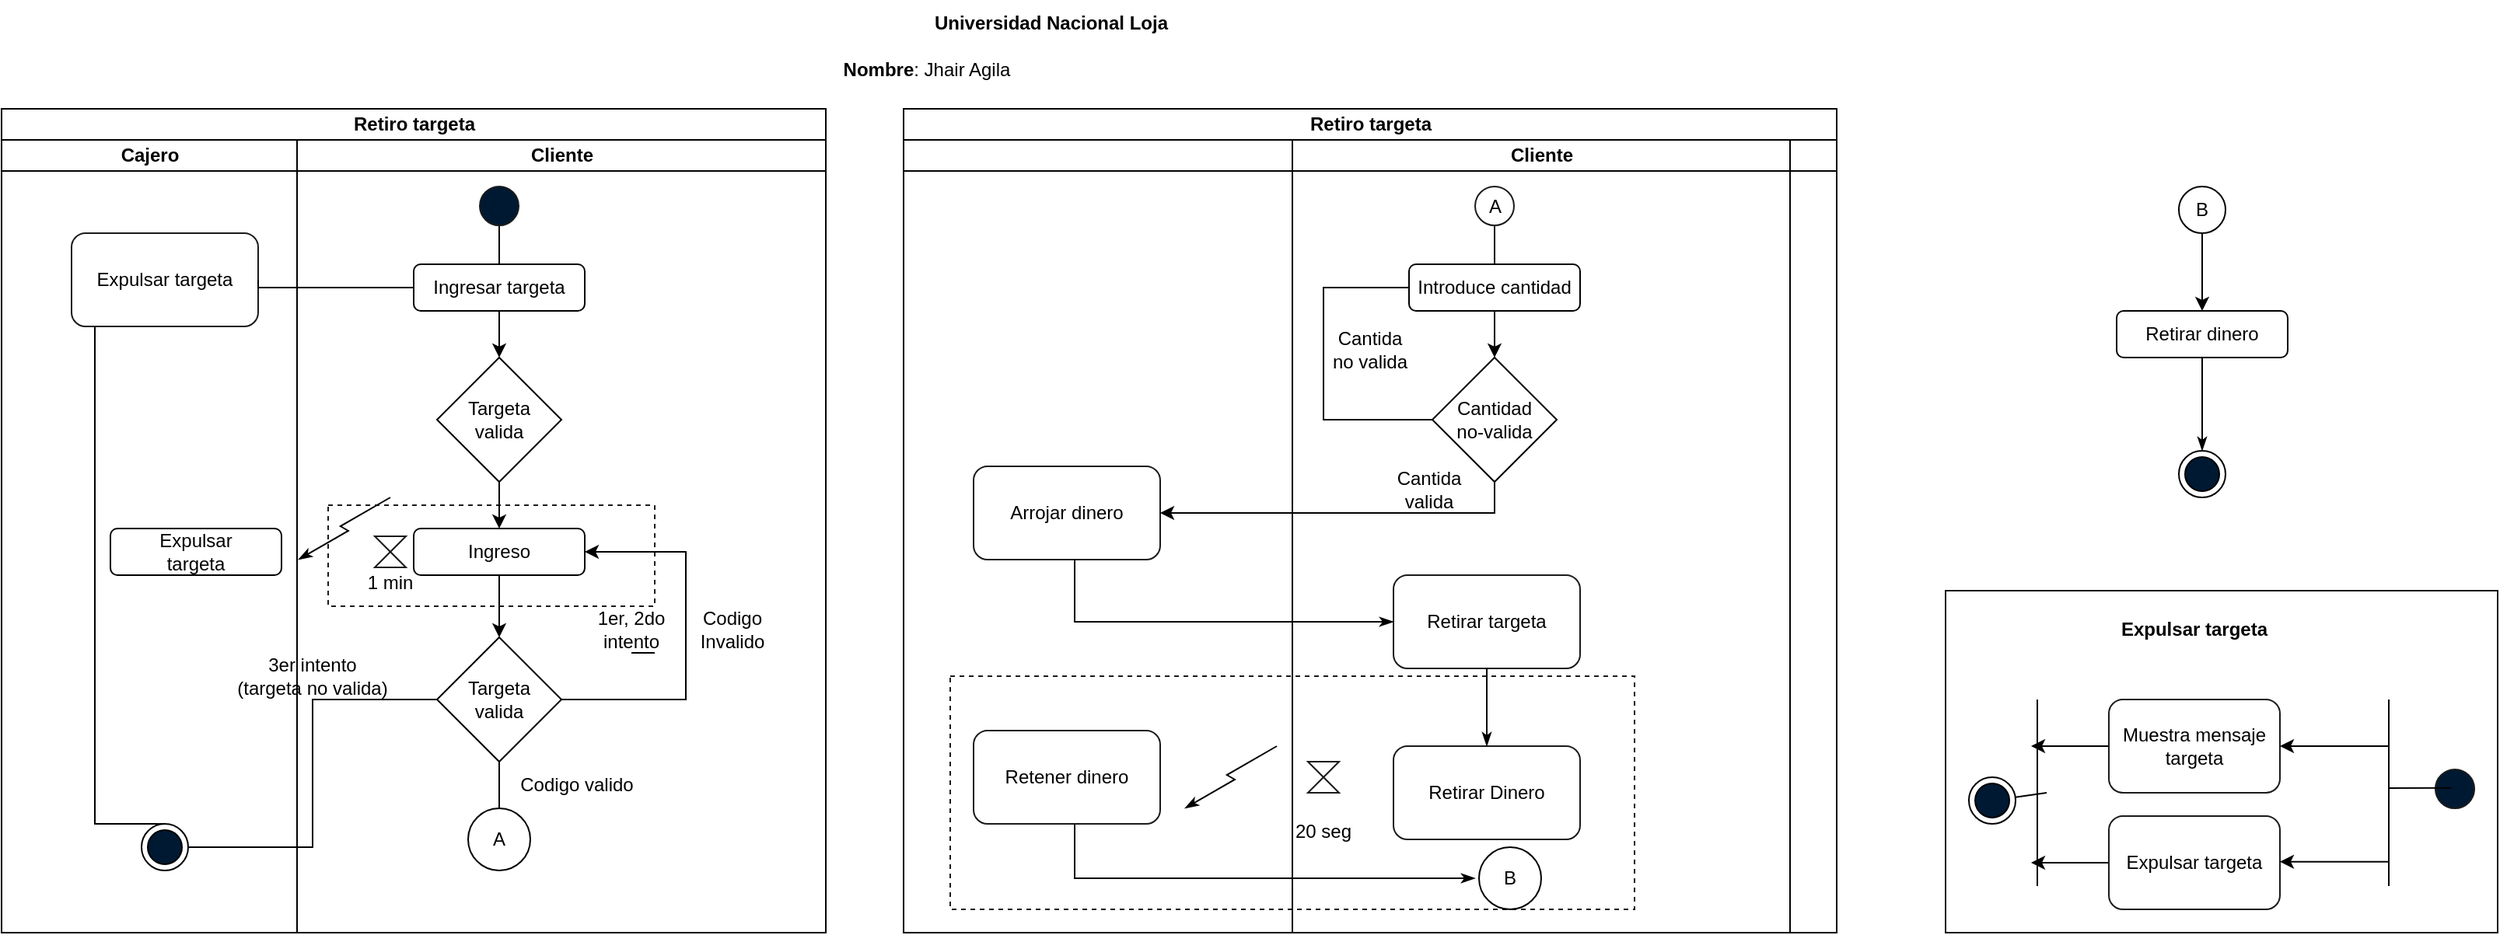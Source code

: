 <mxfile version="20.5.3" type="device"><diagram id="R2lEEEUBdFMjLlhIrx00" name="Page-1"><mxGraphModel dx="2185" dy="751" grid="1" gridSize="10" guides="1" tooltips="1" connect="1" arrows="1" fold="1" page="1" pageScale="1" pageWidth="850" pageHeight="1100" math="0" shadow="0" extFonts="Permanent Marker^https://fonts.googleapis.com/css?family=Permanent+Marker"><root><mxCell id="0"/><mxCell id="1" parent="0"/><mxCell id="B5aZlTEJj-2kU4R0wmlA-180" value="" style="rounded=0;whiteSpace=wrap;html=1;shadow=0;labelBackgroundColor=none;labelBorderColor=none;sketch=0;fillStyle=auto;strokeColor=#1A1A1A;fillColor=#FFFFFF;gradientColor=none;" vertex="1" parent="1"><mxGeometry x="1230" y="480" width="355" height="220" as="geometry"/></mxCell><mxCell id="B5aZlTEJj-2kU4R0wmlA-1" value="&lt;b&gt;Universidad Nacional Loja&lt;/b&gt;" style="text;html=1;strokeColor=none;fillColor=none;align=center;verticalAlign=middle;whiteSpace=wrap;rounded=0;" vertex="1" parent="1"><mxGeometry x="570" y="100" width="170" height="30" as="geometry"/></mxCell><mxCell id="B5aZlTEJj-2kU4R0wmlA-2" value="&lt;b&gt;Nombre&lt;/b&gt;: Jhair Agila" style="text;html=1;strokeColor=none;fillColor=none;align=center;verticalAlign=middle;whiteSpace=wrap;rounded=0;" vertex="1" parent="1"><mxGeometry x="490" y="130" width="170" height="30" as="geometry"/></mxCell><mxCell id="B5aZlTEJj-2kU4R0wmlA-19" value="Retiro targeta" style="swimlane;childLayout=stackLayout;resizeParent=1;resizeParentMax=0;startSize=20;html=1;" vertex="1" parent="1"><mxGeometry x="-20" y="170" width="530" height="530" as="geometry"/></mxCell><mxCell id="B5aZlTEJj-2kU4R0wmlA-20" value="Cajero" style="swimlane;startSize=20;html=1;" vertex="1" parent="B5aZlTEJj-2kU4R0wmlA-19"><mxGeometry y="20" width="190" height="510" as="geometry"/></mxCell><mxCell id="B5aZlTEJj-2kU4R0wmlA-53" value="" style="ellipse;html=1;shape=endState;fillColor=#001933;strokeColor=default;shadow=0;labelBackgroundColor=none;labelBorderColor=none;sketch=0;fillStyle=auto;fontColor=#ffffff;" vertex="1" parent="B5aZlTEJj-2kU4R0wmlA-20"><mxGeometry x="90" y="440" width="30" height="30" as="geometry"/></mxCell><mxCell id="B5aZlTEJj-2kU4R0wmlA-60" style="edgeStyle=orthogonalEdgeStyle;rounded=0;orthogonalLoop=1;jettySize=auto;html=1;entryX=0.5;entryY=0;entryDx=0;entryDy=0;endArrow=none;endFill=0;" edge="1" parent="B5aZlTEJj-2kU4R0wmlA-20" source="B5aZlTEJj-2kU4R0wmlA-59" target="B5aZlTEJj-2kU4R0wmlA-53"><mxGeometry relative="1" as="geometry"><Array as="points"><mxPoint x="60" y="440"/></Array></mxGeometry></mxCell><mxCell id="B5aZlTEJj-2kU4R0wmlA-59" value="Expulsar targeta" style="rounded=1;whiteSpace=wrap;html=1;shadow=0;labelBackgroundColor=none;labelBorderColor=none;sketch=0;fillStyle=auto;strokeColor=#1A1A1A;fillColor=#FFFFFF;gradientColor=none;" vertex="1" parent="B5aZlTEJj-2kU4R0wmlA-20"><mxGeometry x="45" y="60" width="120" height="60" as="geometry"/></mxCell><mxCell id="B5aZlTEJj-2kU4R0wmlA-127" value="Expulsar&lt;br&gt;targeta" style="rounded=1;whiteSpace=wrap;html=1;shadow=0;labelBackgroundColor=none;labelBorderColor=none;sketch=0;" vertex="1" parent="B5aZlTEJj-2kU4R0wmlA-20"><mxGeometry x="70" y="250" width="110" height="30" as="geometry"/></mxCell><mxCell id="B5aZlTEJj-2kU4R0wmlA-21" value="Cliente" style="swimlane;startSize=20;html=1;" vertex="1" parent="B5aZlTEJj-2kU4R0wmlA-19"><mxGeometry x="190" y="20" width="340" height="510" as="geometry"/></mxCell><mxCell id="B5aZlTEJj-2kU4R0wmlA-130" value="" style="rounded=0;whiteSpace=wrap;html=1;shadow=0;labelBackgroundColor=none;labelBorderColor=none;sketch=0;fillStyle=auto;strokeColor=#1A1A1A;fillColor=#FFFFFF;gradientColor=none;dashed=1;" vertex="1" parent="B5aZlTEJj-2kU4R0wmlA-21"><mxGeometry x="20" y="235" width="210" height="65" as="geometry"/></mxCell><mxCell id="B5aZlTEJj-2kU4R0wmlA-35" style="edgeStyle=orthogonalEdgeStyle;rounded=0;orthogonalLoop=1;jettySize=auto;html=1;" edge="1" parent="B5aZlTEJj-2kU4R0wmlA-21" source="B5aZlTEJj-2kU4R0wmlA-25" target="B5aZlTEJj-2kU4R0wmlA-26"><mxGeometry relative="1" as="geometry"/></mxCell><mxCell id="B5aZlTEJj-2kU4R0wmlA-25" value="Ingresar targeta" style="rounded=1;whiteSpace=wrap;html=1;shadow=0;labelBackgroundColor=none;labelBorderColor=none;sketch=0;" vertex="1" parent="B5aZlTEJj-2kU4R0wmlA-21"><mxGeometry x="75" y="80" width="110" height="30" as="geometry"/></mxCell><mxCell id="B5aZlTEJj-2kU4R0wmlA-36" style="edgeStyle=orthogonalEdgeStyle;rounded=0;orthogonalLoop=1;jettySize=auto;html=1;entryX=0.5;entryY=0;entryDx=0;entryDy=0;" edge="1" parent="B5aZlTEJj-2kU4R0wmlA-21" source="B5aZlTEJj-2kU4R0wmlA-26" target="B5aZlTEJj-2kU4R0wmlA-31"><mxGeometry relative="1" as="geometry"/></mxCell><mxCell id="B5aZlTEJj-2kU4R0wmlA-26" value="Targeta&lt;br&gt;valida" style="rhombus;whiteSpace=wrap;html=1;shadow=0;labelBackgroundColor=none;labelBorderColor=none;sketch=0;" vertex="1" parent="B5aZlTEJj-2kU4R0wmlA-21"><mxGeometry x="90" y="140" width="80" height="80" as="geometry"/></mxCell><mxCell id="B5aZlTEJj-2kU4R0wmlA-37" style="edgeStyle=orthogonalEdgeStyle;rounded=0;orthogonalLoop=1;jettySize=auto;html=1;" edge="1" parent="B5aZlTEJj-2kU4R0wmlA-21" source="B5aZlTEJj-2kU4R0wmlA-31" target="B5aZlTEJj-2kU4R0wmlA-33"><mxGeometry relative="1" as="geometry"/></mxCell><mxCell id="B5aZlTEJj-2kU4R0wmlA-31" value="Ingreso" style="rounded=1;whiteSpace=wrap;html=1;shadow=0;labelBackgroundColor=none;labelBorderColor=none;sketch=0;" vertex="1" parent="B5aZlTEJj-2kU4R0wmlA-21"><mxGeometry x="75" y="250" width="110" height="30" as="geometry"/></mxCell><mxCell id="B5aZlTEJj-2kU4R0wmlA-46" style="edgeStyle=orthogonalEdgeStyle;rounded=0;orthogonalLoop=1;jettySize=auto;html=1;entryX=0.5;entryY=0;entryDx=0;entryDy=0;endArrow=none;endFill=0;" edge="1" parent="B5aZlTEJj-2kU4R0wmlA-21" source="B5aZlTEJj-2kU4R0wmlA-33" target="B5aZlTEJj-2kU4R0wmlA-44"><mxGeometry relative="1" as="geometry"/></mxCell><mxCell id="B5aZlTEJj-2kU4R0wmlA-33" value="Targeta&lt;br&gt;valida" style="rhombus;whiteSpace=wrap;html=1;shadow=0;labelBackgroundColor=none;labelBorderColor=none;sketch=0;" vertex="1" parent="B5aZlTEJj-2kU4R0wmlA-21"><mxGeometry x="90" y="320" width="80" height="80" as="geometry"/></mxCell><mxCell id="B5aZlTEJj-2kU4R0wmlA-34" style="edgeStyle=orthogonalEdgeStyle;rounded=0;orthogonalLoop=1;jettySize=auto;html=1;entryX=1;entryY=0.5;entryDx=0;entryDy=0;" edge="1" parent="B5aZlTEJj-2kU4R0wmlA-21" source="B5aZlTEJj-2kU4R0wmlA-33" target="B5aZlTEJj-2kU4R0wmlA-31"><mxGeometry relative="1" as="geometry"><mxPoint x="230" y="270" as="targetPoint"/><Array as="points"><mxPoint x="250" y="360"/><mxPoint x="250" y="265"/></Array></mxGeometry></mxCell><mxCell id="B5aZlTEJj-2kU4R0wmlA-44" value="A" style="ellipse;whiteSpace=wrap;html=1;aspect=fixed;shadow=0;labelBackgroundColor=none;labelBorderColor=none;sketch=0;fillStyle=auto;strokeColor=default;fillColor=#FFFFFF;gradientColor=none;" vertex="1" parent="B5aZlTEJj-2kU4R0wmlA-21"><mxGeometry x="110" y="430" width="40" height="40" as="geometry"/></mxCell><mxCell id="B5aZlTEJj-2kU4R0wmlA-48" style="edgeStyle=orthogonalEdgeStyle;rounded=0;orthogonalLoop=1;jettySize=auto;html=1;entryX=0.5;entryY=0;entryDx=0;entryDy=0;endArrow=none;endFill=0;" edge="1" parent="B5aZlTEJj-2kU4R0wmlA-21" source="B5aZlTEJj-2kU4R0wmlA-47" target="B5aZlTEJj-2kU4R0wmlA-25"><mxGeometry relative="1" as="geometry"/></mxCell><mxCell id="B5aZlTEJj-2kU4R0wmlA-47" value="" style="ellipse;whiteSpace=wrap;html=1;aspect=fixed;shadow=0;labelBackgroundColor=none;labelBorderColor=none;sketch=0;fillStyle=auto;strokeColor=#1A1A1A;fillColor=#001933;gradientColor=none;" vertex="1" parent="B5aZlTEJj-2kU4R0wmlA-21"><mxGeometry x="117.5" y="30" width="25" height="25" as="geometry"/></mxCell><mxCell id="B5aZlTEJj-2kU4R0wmlA-49" value="Codigo Invalido" style="text;html=1;strokeColor=none;fillColor=none;align=center;verticalAlign=middle;whiteSpace=wrap;rounded=0;shadow=0;labelBackgroundColor=none;labelBorderColor=none;sketch=0;fillStyle=auto;" vertex="1" parent="B5aZlTEJj-2kU4R0wmlA-21"><mxGeometry x="250" y="300" width="60" height="30" as="geometry"/></mxCell><mxCell id="B5aZlTEJj-2kU4R0wmlA-50" value="1er, 2do intento" style="text;html=1;strokeColor=none;fillColor=none;align=center;verticalAlign=middle;whiteSpace=wrap;rounded=0;shadow=0;labelBackgroundColor=none;labelBorderColor=none;sketch=0;fillStyle=auto;" vertex="1" parent="B5aZlTEJj-2kU4R0wmlA-21"><mxGeometry x="185" y="300" width="60" height="30" as="geometry"/></mxCell><mxCell id="B5aZlTEJj-2kU4R0wmlA-51" style="edgeStyle=orthogonalEdgeStyle;rounded=0;orthogonalLoop=1;jettySize=auto;html=1;exitX=0.5;exitY=1;exitDx=0;exitDy=0;entryX=0.75;entryY=1;entryDx=0;entryDy=0;endArrow=none;endFill=0;" edge="1" parent="B5aZlTEJj-2kU4R0wmlA-21" source="B5aZlTEJj-2kU4R0wmlA-50" target="B5aZlTEJj-2kU4R0wmlA-50"><mxGeometry relative="1" as="geometry"/></mxCell><mxCell id="B5aZlTEJj-2kU4R0wmlA-52" value="3er intento&lt;br&gt;(targeta no valida)" style="text;html=1;strokeColor=none;fillColor=none;align=center;verticalAlign=middle;whiteSpace=wrap;rounded=0;shadow=0;labelBackgroundColor=none;labelBorderColor=none;sketch=0;fillStyle=auto;" vertex="1" parent="B5aZlTEJj-2kU4R0wmlA-21"><mxGeometry x="-40" y="330" width="100" height="30" as="geometry"/></mxCell><mxCell id="B5aZlTEJj-2kU4R0wmlA-125" value="" style="shape=collate;whiteSpace=wrap;html=1;shadow=0;labelBackgroundColor=none;labelBorderColor=none;sketch=0;fillStyle=auto;strokeColor=#1A1A1A;fillColor=#FFFFFF;gradientColor=none;" vertex="1" parent="B5aZlTEJj-2kU4R0wmlA-21"><mxGeometry x="50" y="255" width="20" height="20" as="geometry"/></mxCell><mxCell id="B5aZlTEJj-2kU4R0wmlA-128" value="" style="endArrow=none;html=1;rounded=0;edgeStyle=isometricEdgeStyle;startArrow=classicThin;startFill=1;" edge="1" parent="B5aZlTEJj-2kU4R0wmlA-21"><mxGeometry width="50" height="50" relative="1" as="geometry"><mxPoint x="0.85" y="270" as="sourcePoint"/><mxPoint x="60" y="230" as="targetPoint"/></mxGeometry></mxCell><mxCell id="B5aZlTEJj-2kU4R0wmlA-129" value="Codigo valido" style="text;html=1;strokeColor=none;fillColor=none;align=center;verticalAlign=middle;whiteSpace=wrap;rounded=0;shadow=0;labelBackgroundColor=none;labelBorderColor=none;sketch=0;fillStyle=auto;" vertex="1" parent="B5aZlTEJj-2kU4R0wmlA-21"><mxGeometry x="130" y="400" width="100" height="30" as="geometry"/></mxCell><mxCell id="B5aZlTEJj-2kU4R0wmlA-131" value="1 min" style="text;html=1;strokeColor=none;fillColor=none;align=center;verticalAlign=middle;whiteSpace=wrap;rounded=0;shadow=0;labelBackgroundColor=none;labelBorderColor=none;sketch=0;fillStyle=auto;" vertex="1" parent="B5aZlTEJj-2kU4R0wmlA-21"><mxGeometry x="30" y="270" width="60" height="30" as="geometry"/></mxCell><mxCell id="B5aZlTEJj-2kU4R0wmlA-61" style="edgeStyle=orthogonalEdgeStyle;rounded=0;orthogonalLoop=1;jettySize=auto;html=1;entryX=1;entryY=0.5;entryDx=0;entryDy=0;endArrow=none;endFill=0;" edge="1" parent="B5aZlTEJj-2kU4R0wmlA-19" source="B5aZlTEJj-2kU4R0wmlA-25" target="B5aZlTEJj-2kU4R0wmlA-59"><mxGeometry relative="1" as="geometry"><Array as="points"><mxPoint x="165" y="115"/></Array></mxGeometry></mxCell><mxCell id="B5aZlTEJj-2kU4R0wmlA-62" style="edgeStyle=orthogonalEdgeStyle;rounded=0;orthogonalLoop=1;jettySize=auto;html=1;entryX=1;entryY=0.5;entryDx=0;entryDy=0;endArrow=none;endFill=0;" edge="1" parent="B5aZlTEJj-2kU4R0wmlA-19" source="B5aZlTEJj-2kU4R0wmlA-33" target="B5aZlTEJj-2kU4R0wmlA-53"><mxGeometry relative="1" as="geometry"/></mxCell><mxCell id="B5aZlTEJj-2kU4R0wmlA-63" value="Retiro targeta" style="swimlane;childLayout=stackLayout;resizeParent=1;resizeParentMax=0;startSize=20;html=1;" vertex="1" parent="1"><mxGeometry x="560" y="170" width="600" height="530" as="geometry"/></mxCell><mxCell id="B5aZlTEJj-2kU4R0wmlA-64" value="Cajero" style="swimlane;startSize=20;html=1;" vertex="1" parent="B5aZlTEJj-2kU4R0wmlA-63"><mxGeometry y="20" width="600" height="510" as="geometry"/></mxCell><mxCell id="B5aZlTEJj-2kU4R0wmlA-135" value="" style="rounded=0;whiteSpace=wrap;html=1;shadow=0;labelBackgroundColor=none;labelBorderColor=none;sketch=0;fillStyle=auto;strokeColor=#1A1A1A;fillColor=#FFFFFF;gradientColor=none;dashed=1;" vertex="1" parent="B5aZlTEJj-2kU4R0wmlA-64"><mxGeometry x="30" y="345" width="440" height="150" as="geometry"/></mxCell><mxCell id="B5aZlTEJj-2kU4R0wmlA-87" value="Arrojar dinero" style="rounded=1;whiteSpace=wrap;html=1;shadow=0;labelBackgroundColor=none;labelBorderColor=none;sketch=0;fillStyle=auto;strokeColor=#1A1A1A;fillColor=#FFFFFF;gradientColor=none;" vertex="1" parent="B5aZlTEJj-2kU4R0wmlA-64"><mxGeometry x="45" y="210" width="120" height="60" as="geometry"/></mxCell><mxCell id="B5aZlTEJj-2kU4R0wmlA-68" value="Cliente" style="swimlane;startSize=20;html=1;" vertex="1" parent="B5aZlTEJj-2kU4R0wmlA-64"><mxGeometry x="250" width="320" height="510" as="geometry"/></mxCell><mxCell id="B5aZlTEJj-2kU4R0wmlA-69" style="edgeStyle=orthogonalEdgeStyle;rounded=0;orthogonalLoop=1;jettySize=auto;html=1;" edge="1" parent="B5aZlTEJj-2kU4R0wmlA-68" source="B5aZlTEJj-2kU4R0wmlA-70" target="B5aZlTEJj-2kU4R0wmlA-72"><mxGeometry relative="1" as="geometry"/></mxCell><mxCell id="B5aZlTEJj-2kU4R0wmlA-70" value="Introduce cantidad" style="rounded=1;whiteSpace=wrap;html=1;shadow=0;labelBackgroundColor=none;labelBorderColor=none;sketch=0;" vertex="1" parent="B5aZlTEJj-2kU4R0wmlA-68"><mxGeometry x="75" y="80" width="110" height="30" as="geometry"/></mxCell><mxCell id="B5aZlTEJj-2kU4R0wmlA-89" style="edgeStyle=orthogonalEdgeStyle;rounded=0;orthogonalLoop=1;jettySize=auto;html=1;entryX=0;entryY=0.5;entryDx=0;entryDy=0;endArrow=none;endFill=0;" edge="1" parent="B5aZlTEJj-2kU4R0wmlA-68" source="B5aZlTEJj-2kU4R0wmlA-72" target="B5aZlTEJj-2kU4R0wmlA-70"><mxGeometry relative="1" as="geometry"><Array as="points"><mxPoint x="20" y="180"/><mxPoint x="20" y="95"/></Array></mxGeometry></mxCell><mxCell id="B5aZlTEJj-2kU4R0wmlA-72" value="Cantidad &lt;br&gt;no-valida" style="rhombus;whiteSpace=wrap;html=1;shadow=0;labelBackgroundColor=none;labelBorderColor=none;sketch=0;" vertex="1" parent="B5aZlTEJj-2kU4R0wmlA-68"><mxGeometry x="90" y="140" width="80" height="80" as="geometry"/></mxCell><mxCell id="B5aZlTEJj-2kU4R0wmlA-79" style="edgeStyle=orthogonalEdgeStyle;rounded=0;orthogonalLoop=1;jettySize=auto;html=1;entryX=0.5;entryY=0;entryDx=0;entryDy=0;endArrow=none;endFill=0;" edge="1" parent="B5aZlTEJj-2kU4R0wmlA-68" source="B5aZlTEJj-2kU4R0wmlA-80" target="B5aZlTEJj-2kU4R0wmlA-70"><mxGeometry relative="1" as="geometry"/></mxCell><mxCell id="B5aZlTEJj-2kU4R0wmlA-80" value="A" style="ellipse;whiteSpace=wrap;html=1;aspect=fixed;shadow=0;labelBackgroundColor=none;labelBorderColor=none;sketch=0;fillStyle=auto;strokeColor=#1A1A1A;fillColor=#FFFFFF;gradientColor=none;" vertex="1" parent="B5aZlTEJj-2kU4R0wmlA-68"><mxGeometry x="117.5" y="30" width="25" height="25" as="geometry"/></mxCell><mxCell id="B5aZlTEJj-2kU4R0wmlA-90" value="Cantida no valida" style="text;html=1;strokeColor=none;fillColor=none;align=center;verticalAlign=middle;whiteSpace=wrap;rounded=0;shadow=0;labelBackgroundColor=none;labelBorderColor=none;sketch=0;fillStyle=auto;" vertex="1" parent="B5aZlTEJj-2kU4R0wmlA-68"><mxGeometry x="20" y="120" width="60" height="30" as="geometry"/></mxCell><mxCell id="B5aZlTEJj-2kU4R0wmlA-92" value="Cantida valida" style="text;html=1;strokeColor=none;fillColor=none;align=center;verticalAlign=middle;whiteSpace=wrap;rounded=0;shadow=0;labelBackgroundColor=none;labelBorderColor=none;sketch=0;fillStyle=auto;" vertex="1" parent="B5aZlTEJj-2kU4R0wmlA-68"><mxGeometry x="57.5" y="210" width="60" height="30" as="geometry"/></mxCell><mxCell id="B5aZlTEJj-2kU4R0wmlA-105" value="Retirar targeta" style="rounded=1;whiteSpace=wrap;html=1;shadow=0;labelBackgroundColor=none;labelBorderColor=none;sketch=0;fillStyle=auto;strokeColor=#1A1A1A;fillColor=#FFFFFF;gradientColor=none;" vertex="1" parent="B5aZlTEJj-2kU4R0wmlA-68"><mxGeometry x="65" y="280" width="120" height="60" as="geometry"/></mxCell><mxCell id="B5aZlTEJj-2kU4R0wmlA-134" value="20 seg" style="text;html=1;strokeColor=none;fillColor=none;align=center;verticalAlign=middle;whiteSpace=wrap;rounded=0;shadow=0;labelBackgroundColor=none;labelBorderColor=none;sketch=0;fillStyle=auto;" vertex="1" parent="B5aZlTEJj-2kU4R0wmlA-68"><mxGeometry x="-10" y="430" width="60" height="30" as="geometry"/></mxCell><mxCell id="B5aZlTEJj-2kU4R0wmlA-71" style="edgeStyle=orthogonalEdgeStyle;rounded=0;orthogonalLoop=1;jettySize=auto;html=1;entryX=1;entryY=0.5;entryDx=0;entryDy=0;" edge="1" parent="B5aZlTEJj-2kU4R0wmlA-64" source="B5aZlTEJj-2kU4R0wmlA-72" target="B5aZlTEJj-2kU4R0wmlA-87"><mxGeometry relative="1" as="geometry"><mxPoint x="320" y="250.0" as="targetPoint"/><Array as="points"><mxPoint x="380" y="240"/></Array></mxGeometry></mxCell><mxCell id="B5aZlTEJj-2kU4R0wmlA-106" style="edgeStyle=orthogonalEdgeStyle;rounded=0;orthogonalLoop=1;jettySize=auto;html=1;entryX=0;entryY=0.5;entryDx=0;entryDy=0;endArrow=classicThin;endFill=1;" edge="1" parent="B5aZlTEJj-2kU4R0wmlA-64" source="B5aZlTEJj-2kU4R0wmlA-87" target="B5aZlTEJj-2kU4R0wmlA-105"><mxGeometry relative="1" as="geometry"><Array as="points"><mxPoint x="110" y="310"/></Array></mxGeometry></mxCell><mxCell id="B5aZlTEJj-2kU4R0wmlA-124" style="edgeStyle=orthogonalEdgeStyle;rounded=0;orthogonalLoop=1;jettySize=auto;html=1;entryX=0;entryY=0.5;entryDx=0;entryDy=0;endArrow=classicThin;endFill=1;" edge="1" parent="B5aZlTEJj-2kU4R0wmlA-64" source="B5aZlTEJj-2kU4R0wmlA-122"><mxGeometry relative="1" as="geometry"><mxPoint x="367.5" y="475" as="targetPoint"/><Array as="points"><mxPoint x="110" y="475"/></Array></mxGeometry></mxCell><mxCell id="B5aZlTEJj-2kU4R0wmlA-122" value="Retener dinero" style="rounded=1;whiteSpace=wrap;html=1;shadow=0;labelBackgroundColor=none;labelBorderColor=none;sketch=0;fillStyle=auto;strokeColor=#1A1A1A;fillColor=#FFFFFF;gradientColor=none;" vertex="1" parent="B5aZlTEJj-2kU4R0wmlA-64"><mxGeometry x="45" y="380" width="120" height="60" as="geometry"/></mxCell><mxCell id="B5aZlTEJj-2kU4R0wmlA-138" value="" style="endArrow=none;html=1;rounded=0;edgeStyle=isometricEdgeStyle;startArrow=classicThin;startFill=1;" edge="1" parent="B5aZlTEJj-2kU4R0wmlA-64"><mxGeometry width="50" height="50" relative="1" as="geometry"><mxPoint x="180.85" y="430" as="sourcePoint"/><mxPoint x="240.0" y="390" as="targetPoint"/></mxGeometry></mxCell><mxCell id="B5aZlTEJj-2kU4R0wmlA-107" value="Retirar Dinero" style="rounded=1;whiteSpace=wrap;html=1;shadow=0;labelBackgroundColor=none;labelBorderColor=none;sketch=0;fillStyle=auto;strokeColor=#1A1A1A;fillColor=#FFFFFF;gradientColor=none;" vertex="1" parent="B5aZlTEJj-2kU4R0wmlA-64"><mxGeometry x="315" y="390" width="120" height="60" as="geometry"/></mxCell><mxCell id="B5aZlTEJj-2kU4R0wmlA-109" style="edgeStyle=orthogonalEdgeStyle;rounded=0;orthogonalLoop=1;jettySize=auto;html=1;endArrow=classicThin;endFill=1;" edge="1" parent="B5aZlTEJj-2kU4R0wmlA-64" source="B5aZlTEJj-2kU4R0wmlA-105" target="B5aZlTEJj-2kU4R0wmlA-107"><mxGeometry relative="1" as="geometry"/></mxCell><mxCell id="B5aZlTEJj-2kU4R0wmlA-133" value="" style="shape=collate;whiteSpace=wrap;html=1;shadow=0;labelBackgroundColor=none;labelBorderColor=none;sketch=0;fillStyle=auto;strokeColor=#1A1A1A;fillColor=#FFFFFF;gradientColor=none;" vertex="1" parent="B5aZlTEJj-2kU4R0wmlA-64"><mxGeometry x="260" y="400" width="20" height="20" as="geometry"/></mxCell><mxCell id="B5aZlTEJj-2kU4R0wmlA-182" value="B" style="ellipse;whiteSpace=wrap;html=1;aspect=fixed;shadow=0;labelBackgroundColor=none;labelBorderColor=none;sketch=0;fillStyle=auto;strokeColor=default;fillColor=#FFFFFF;gradientColor=none;" vertex="1" parent="B5aZlTEJj-2kU4R0wmlA-64"><mxGeometry x="370" y="455" width="40" height="40" as="geometry"/></mxCell><mxCell id="B5aZlTEJj-2kU4R0wmlA-181" style="edgeStyle=none;rounded=0;orthogonalLoop=1;jettySize=auto;html=1;startArrow=none;startFill=0;endArrow=none;endFill=0;" edge="1" parent="1" source="B5aZlTEJj-2kU4R0wmlA-167"><mxGeometry relative="1" as="geometry"><mxPoint x="1295" y="610" as="targetPoint"/></mxGeometry></mxCell><mxCell id="B5aZlTEJj-2kU4R0wmlA-167" value="" style="ellipse;html=1;shape=endState;fillColor=#001933;strokeColor=default;shadow=0;labelBackgroundColor=none;labelBorderColor=none;sketch=0;fillStyle=auto;fontColor=#ffffff;" vertex="1" parent="1"><mxGeometry x="1245" y="600" width="30" height="30" as="geometry"/></mxCell><mxCell id="B5aZlTEJj-2kU4R0wmlA-168" value="" style="endArrow=none;html=1;rounded=0;" edge="1" parent="1"><mxGeometry width="50" height="50" relative="1" as="geometry"><mxPoint x="1289" y="670" as="sourcePoint"/><mxPoint x="1289" y="550" as="targetPoint"/></mxGeometry></mxCell><mxCell id="B5aZlTEJj-2kU4R0wmlA-172" style="rounded=0;orthogonalLoop=1;jettySize=auto;html=1;startArrow=none;startFill=0;endArrow=classic;endFill=1;" edge="1" parent="1" source="B5aZlTEJj-2kU4R0wmlA-169"><mxGeometry relative="1" as="geometry"><mxPoint x="1285" y="580" as="targetPoint"/></mxGeometry></mxCell><mxCell id="B5aZlTEJj-2kU4R0wmlA-169" value="Muestra mensaje targeta" style="rounded=1;whiteSpace=wrap;html=1;shadow=0;labelBackgroundColor=none;labelBorderColor=none;sketch=0;fillStyle=auto;strokeColor=#1A1A1A;fillColor=#FFFFFF;gradientColor=none;" vertex="1" parent="1"><mxGeometry x="1335" y="550" width="110" height="60" as="geometry"/></mxCell><mxCell id="B5aZlTEJj-2kU4R0wmlA-173" style="edgeStyle=none;rounded=0;orthogonalLoop=1;jettySize=auto;html=1;startArrow=none;startFill=0;endArrow=classic;endFill=1;" edge="1" parent="1" source="B5aZlTEJj-2kU4R0wmlA-170"><mxGeometry relative="1" as="geometry"><mxPoint x="1285" y="655" as="targetPoint"/></mxGeometry></mxCell><mxCell id="B5aZlTEJj-2kU4R0wmlA-170" value="Expulsar targeta" style="rounded=1;whiteSpace=wrap;html=1;shadow=0;labelBackgroundColor=none;labelBorderColor=none;sketch=0;fillStyle=auto;strokeColor=#1A1A1A;fillColor=#FFFFFF;gradientColor=none;" vertex="1" parent="1"><mxGeometry x="1335" y="625" width="110" height="60" as="geometry"/></mxCell><mxCell id="B5aZlTEJj-2kU4R0wmlA-171" value="" style="endArrow=none;html=1;rounded=0;" edge="1" parent="1"><mxGeometry width="50" height="50" relative="1" as="geometry"><mxPoint x="1515" y="670" as="sourcePoint"/><mxPoint x="1515" y="550" as="targetPoint"/></mxGeometry></mxCell><mxCell id="B5aZlTEJj-2kU4R0wmlA-174" value="" style="endArrow=classic;html=1;rounded=0;entryX=1;entryY=0.5;entryDx=0;entryDy=0;" edge="1" parent="1" target="B5aZlTEJj-2kU4R0wmlA-169"><mxGeometry width="50" height="50" relative="1" as="geometry"><mxPoint x="1515" y="580" as="sourcePoint"/><mxPoint x="1555" y="550" as="targetPoint"/></mxGeometry></mxCell><mxCell id="B5aZlTEJj-2kU4R0wmlA-175" value="" style="endArrow=classic;html=1;rounded=0;entryX=1;entryY=0.5;entryDx=0;entryDy=0;" edge="1" parent="1"><mxGeometry width="50" height="50" relative="1" as="geometry"><mxPoint x="1515" y="654.33" as="sourcePoint"/><mxPoint x="1445" y="654.33" as="targetPoint"/></mxGeometry></mxCell><mxCell id="B5aZlTEJj-2kU4R0wmlA-176" value="" style="ellipse;whiteSpace=wrap;html=1;aspect=fixed;shadow=0;labelBackgroundColor=none;labelBorderColor=none;sketch=0;fillStyle=auto;strokeColor=#1A1A1A;fillColor=#001933;gradientColor=none;" vertex="1" parent="1"><mxGeometry x="1545" y="595" width="25" height="25" as="geometry"/></mxCell><mxCell id="B5aZlTEJj-2kU4R0wmlA-177" value="" style="endArrow=none;html=1;rounded=0;endFill=0;" edge="1" parent="1"><mxGeometry width="50" height="50" relative="1" as="geometry"><mxPoint x="1555" y="606.83" as="sourcePoint"/><mxPoint x="1515" y="607" as="targetPoint"/></mxGeometry></mxCell><mxCell id="B5aZlTEJj-2kU4R0wmlA-178" value="&lt;b&gt;Expulsar targeta&lt;/b&gt;" style="text;html=1;strokeColor=none;fillColor=none;align=center;verticalAlign=middle;whiteSpace=wrap;rounded=0;shadow=0;labelBackgroundColor=none;labelBorderColor=none;sketch=0;fillStyle=auto;" vertex="1" parent="1"><mxGeometry x="1320" y="490" width="140" height="30" as="geometry"/></mxCell><mxCell id="B5aZlTEJj-2kU4R0wmlA-187" style="edgeStyle=none;rounded=0;orthogonalLoop=1;jettySize=auto;html=1;entryX=0.5;entryY=0;entryDx=0;entryDy=0;startArrow=none;startFill=0;endArrow=classic;endFill=1;" edge="1" parent="1" source="B5aZlTEJj-2kU4R0wmlA-183" target="B5aZlTEJj-2kU4R0wmlA-184"><mxGeometry relative="1" as="geometry"/></mxCell><mxCell id="B5aZlTEJj-2kU4R0wmlA-183" value="B" style="ellipse;whiteSpace=wrap;html=1;aspect=fixed;shadow=0;labelBackgroundColor=none;labelBorderColor=none;sketch=0;fillStyle=auto;strokeColor=default;fillColor=#FFFFFF;gradientColor=none;" vertex="1" parent="1"><mxGeometry x="1380" y="220" width="30" height="30" as="geometry"/></mxCell><mxCell id="B5aZlTEJj-2kU4R0wmlA-189" style="edgeStyle=none;rounded=0;orthogonalLoop=1;jettySize=auto;html=1;entryX=0.5;entryY=0;entryDx=0;entryDy=0;startArrow=none;startFill=0;endArrow=classicThin;endFill=1;" edge="1" parent="1" source="B5aZlTEJj-2kU4R0wmlA-184" target="B5aZlTEJj-2kU4R0wmlA-186"><mxGeometry relative="1" as="geometry"/></mxCell><mxCell id="B5aZlTEJj-2kU4R0wmlA-184" value="Retirar dinero" style="rounded=1;whiteSpace=wrap;html=1;shadow=0;labelBackgroundColor=none;labelBorderColor=none;sketch=0;" vertex="1" parent="1"><mxGeometry x="1340" y="300" width="110" height="30" as="geometry"/></mxCell><mxCell id="B5aZlTEJj-2kU4R0wmlA-186" value="" style="ellipse;html=1;shape=endState;fillColor=#001933;strokeColor=default;shadow=0;labelBackgroundColor=none;labelBorderColor=none;sketch=0;fillStyle=auto;fontColor=#ffffff;" vertex="1" parent="1"><mxGeometry x="1380" y="390" width="30" height="30" as="geometry"/></mxCell></root></mxGraphModel></diagram></mxfile>
